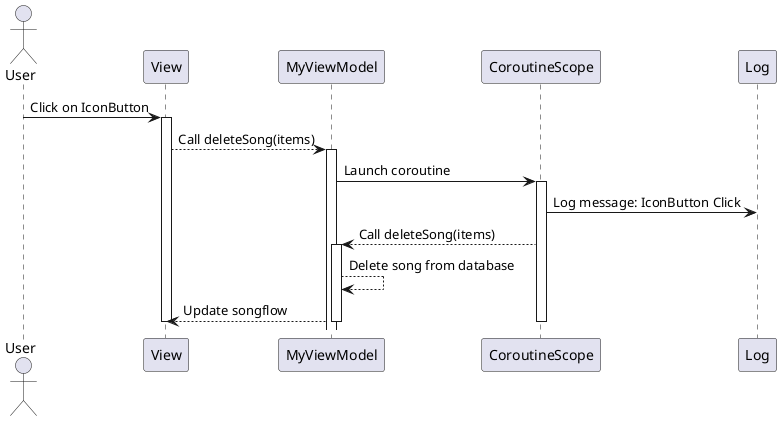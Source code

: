 @startuml delete_song
actor User as User
participant View as View
participant "MyViewModel" as VM
participant "CoroutineScope" as Scope
participant "Log" as Log

User -> View: Click on IconButton
activate View
View --> VM: Call deleteSong(items)
activate VM
VM -> Scope: Launch coroutine
activate Scope
Scope -> Log: Log message: IconButton Click
deactivate Log
Scope --> VM: Call deleteSong(items)
activate VM
VM --> VM: Delete song from database
VM --> View: Update songflow
deactivate VM
deactivate Scope
deactivate View
@enduml
